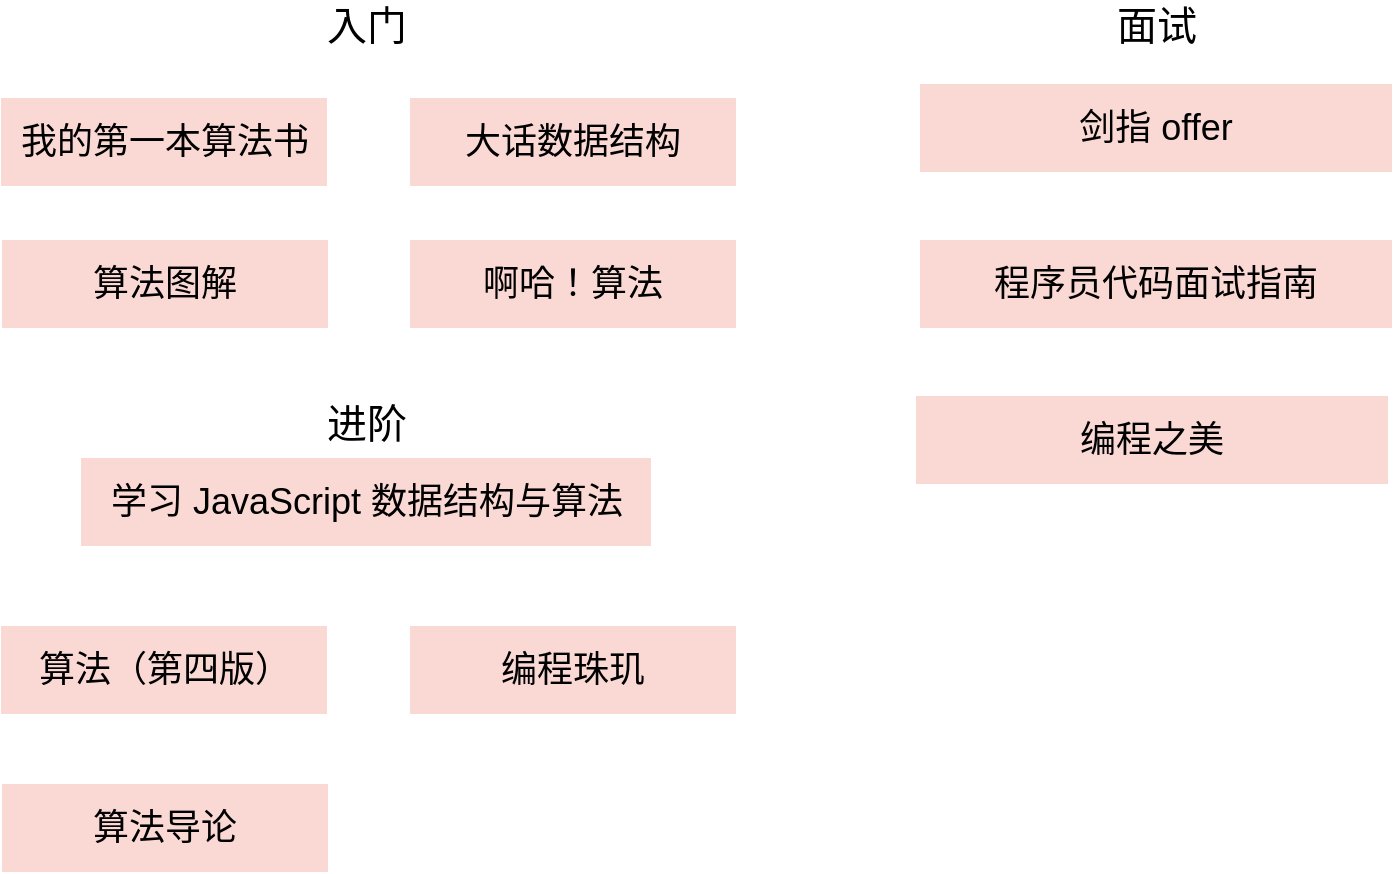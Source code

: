 <mxfile version="14.2.7" type="github">
  <diagram id="aU8RuQrRS4-S94zxxLxV" name="第 1 页">
    <mxGraphModel dx="2233" dy="1062" grid="0" gridSize="10" guides="1" tooltips="1" connect="1" arrows="1" fold="1" page="0" pageScale="1" pageWidth="827" pageHeight="1169" math="0" shadow="0">
      <root>
        <mxCell id="0" />
        <mxCell id="1" parent="0" />
        <mxCell id="9QxIuVLbM-aO6ARUra3--2" value="入门" style="text;html=1;strokeColor=none;fillColor=none;align=center;verticalAlign=middle;whiteSpace=wrap;rounded=0;fontSize=20;" vertex="1" parent="1">
          <mxGeometry x="108.5" y="316" width="131" height="20" as="geometry" />
        </mxCell>
        <mxCell id="9QxIuVLbM-aO6ARUra3--3" value="我的第一本算法书" style="rounded=0;whiteSpace=wrap;html=1;strokeWidth=2;fontSize=18;fillColor=#fad9d5;strokeColor=none;" vertex="1" parent="1">
          <mxGeometry x="-8.5" y="363" width="163" height="44" as="geometry" />
        </mxCell>
        <mxCell id="9QxIuVLbM-aO6ARUra3--4" value="啊哈！算法" style="rounded=0;whiteSpace=wrap;html=1;strokeWidth=2;fontSize=18;fillColor=#fad9d5;strokeColor=none;" vertex="1" parent="1">
          <mxGeometry x="196" y="434" width="163" height="44" as="geometry" />
        </mxCell>
        <mxCell id="9QxIuVLbM-aO6ARUra3--6" value="算法图解" style="rounded=0;whiteSpace=wrap;html=1;strokeWidth=2;fontSize=18;fillColor=#fad9d5;strokeColor=none;" vertex="1" parent="1">
          <mxGeometry x="-8" y="434" width="163" height="44" as="geometry" />
        </mxCell>
        <mxCell id="9QxIuVLbM-aO6ARUra3--11" value="学习 JavaScript 数据结构与算法" style="rounded=0;whiteSpace=wrap;html=1;strokeWidth=2;fontSize=18;fillColor=#fad9d5;strokeColor=none;" vertex="1" parent="1">
          <mxGeometry x="31.5" y="543" width="285" height="44" as="geometry" />
        </mxCell>
        <mxCell id="9QxIuVLbM-aO6ARUra3--12" value="算法（第四版）" style="rounded=0;whiteSpace=wrap;html=1;strokeWidth=2;fontSize=18;fillColor=#fad9d5;strokeColor=none;" vertex="1" parent="1">
          <mxGeometry x="-8.5" y="627" width="163" height="44" as="geometry" />
        </mxCell>
        <mxCell id="9QxIuVLbM-aO6ARUra3--13" value="编程珠玑" style="rounded=0;whiteSpace=wrap;html=1;strokeWidth=2;fontSize=18;fillColor=#fad9d5;strokeColor=none;" vertex="1" parent="1">
          <mxGeometry x="196" y="627" width="163" height="44" as="geometry" />
        </mxCell>
        <mxCell id="9QxIuVLbM-aO6ARUra3--14" value="进阶" style="text;html=1;strokeColor=none;fillColor=none;align=center;verticalAlign=middle;whiteSpace=wrap;rounded=0;fontSize=20;" vertex="1" parent="1">
          <mxGeometry x="108.5" y="515" width="131" height="20" as="geometry" />
        </mxCell>
        <mxCell id="9QxIuVLbM-aO6ARUra3--18" value="剑指 offer" style="rounded=0;whiteSpace=wrap;html=1;strokeWidth=2;fontSize=18;fillColor=#fad9d5;strokeColor=none;" vertex="1" parent="1">
          <mxGeometry x="451" y="356" width="236" height="44" as="geometry" />
        </mxCell>
        <mxCell id="9QxIuVLbM-aO6ARUra3--19" value="面试" style="text;html=1;strokeColor=none;fillColor=none;align=center;verticalAlign=middle;whiteSpace=wrap;rounded=0;fontSize=20;" vertex="1" parent="1">
          <mxGeometry x="503.5" y="316" width="131" height="20" as="geometry" />
        </mxCell>
        <mxCell id="9QxIuVLbM-aO6ARUra3--20" value="程序员代码面试指南" style="rounded=0;whiteSpace=wrap;html=1;strokeWidth=2;fontSize=18;fillColor=#fad9d5;strokeColor=none;" vertex="1" parent="1">
          <mxGeometry x="451" y="434" width="236" height="44" as="geometry" />
        </mxCell>
        <mxCell id="9QxIuVLbM-aO6ARUra3--21" value="编程之美" style="rounded=0;whiteSpace=wrap;html=1;strokeWidth=2;fontSize=18;fillColor=#fad9d5;strokeColor=none;" vertex="1" parent="1">
          <mxGeometry x="449" y="512" width="236" height="44" as="geometry" />
        </mxCell>
        <mxCell id="9QxIuVLbM-aO6ARUra3--22" value="算法导论" style="rounded=0;whiteSpace=wrap;html=1;strokeWidth=2;fontSize=18;fillColor=#fad9d5;strokeColor=none;" vertex="1" parent="1">
          <mxGeometry x="-8" y="706" width="163" height="44" as="geometry" />
        </mxCell>
        <mxCell id="9QxIuVLbM-aO6ARUra3--23" value="大话数据结构" style="rounded=0;whiteSpace=wrap;html=1;strokeWidth=2;fontSize=18;fillColor=#fad9d5;strokeColor=none;" vertex="1" parent="1">
          <mxGeometry x="196" y="363" width="163" height="44" as="geometry" />
        </mxCell>
      </root>
    </mxGraphModel>
  </diagram>
</mxfile>
